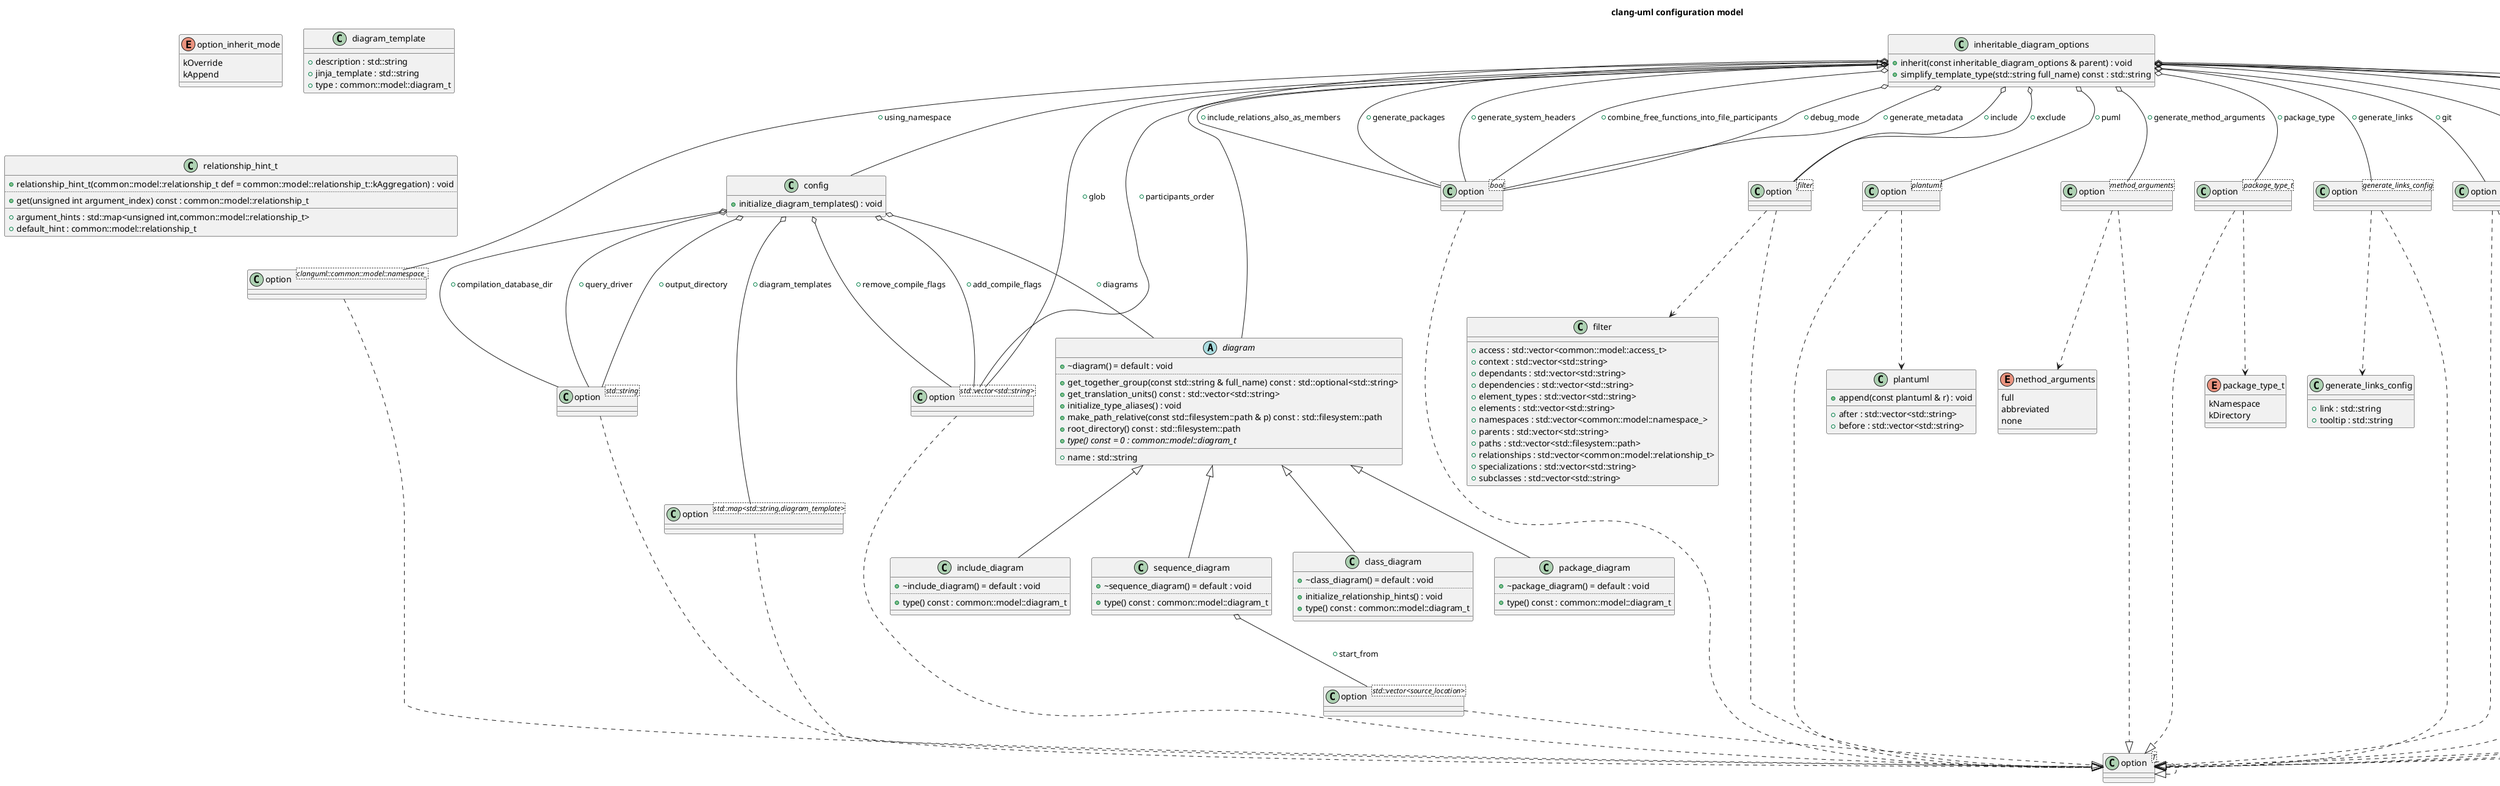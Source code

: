 @startuml
title clang-uml configuration model
enum "option_inherit_mode" as C_0000755213547154134374
enum C_0000755213547154134374 [[https://github.com/bkryza/clang-uml/blob/3d8a0ce428ce6b5e1e0585247ac90a82960dee8e/src/config/option.h#L28{option_inherit_mode}]] {
kOverride
kAppend
}
class "option<T>" as C_0002160531695014348499
class C_0002160531695014348499 [[https://github.com/bkryza/clang-uml/blob/3d8a0ce428ce6b5e1e0585247ac90a82960dee8e/src/config/option.h#L30{option}]] {
__
}
enum "method_arguments" as C_0001116241270033232405
enum C_0001116241270033232405 [[https://github.com/bkryza/clang-uml/blob/3d8a0ce428ce6b5e1e0585247ac90a82960dee8e/src/config/config.h#L38{method_arguments}]] {
full
abbreviated
none
}
enum "package_type_t" as C_0001392430220968309818
enum C_0001392430220968309818 [[https://github.com/bkryza/clang-uml/blob/3d8a0ce428ce6b5e1e0585247ac90a82960dee8e/src/config/config.h#L40{package_type_t}]] {
kNamespace
kDirectory
}
enum "comment_parser_t" as C_0000724655462748479209
enum C_0000724655462748479209 [[https://github.com/bkryza/clang-uml/blob/3d8a0ce428ce6b5e1e0585247ac90a82960dee8e/src/config/config.h#L44{comment_parser_t}]] {
plain
clang
}
class "plantuml" as C_0001569026140992497804
class C_0001569026140992497804 [[https://github.com/bkryza/clang-uml/blob/3d8a0ce428ce6b5e1e0585247ac90a82960dee8e/src/config/config.h#L48{plantuml}]] {
+append(const plantuml & r) : void [[[https://github.com/bkryza/clang-uml/blob/3d8a0ce428ce6b5e1e0585247ac90a82960dee8e/src/config/config.h#L52{append}]]]
__
+after : std::vector<std::string> [[[https://github.com/bkryza/clang-uml/blob/3d8a0ce428ce6b5e1e0585247ac90a82960dee8e/src/config/config.h#L50{after}]]]
+before : std::vector<std::string> [[[https://github.com/bkryza/clang-uml/blob/3d8a0ce428ce6b5e1e0585247ac90a82960dee8e/src/config/config.h#L49{before}]]]
}
class "diagram_template" as C_0000407620374963472570
class C_0000407620374963472570 [[https://github.com/bkryza/clang-uml/blob/3d8a0ce428ce6b5e1e0585247ac90a82960dee8e/src/config/config.h#L55{diagram_template}]] {
__
+description : std::string [[[https://github.com/bkryza/clang-uml/blob/3d8a0ce428ce6b5e1e0585247ac90a82960dee8e/src/config/config.h#L56{description}]]]
+jinja_template : std::string [[[https://github.com/bkryza/clang-uml/blob/3d8a0ce428ce6b5e1e0585247ac90a82960dee8e/src/config/config.h#L58{jinja_template}]]]
+type : common::model::diagram_t [[[https://github.com/bkryza/clang-uml/blob/3d8a0ce428ce6b5e1e0585247ac90a82960dee8e/src/config/config.h#L57{type}]]]
}
class "filter" as C_0000884897205237399417
class C_0000884897205237399417 [[https://github.com/bkryza/clang-uml/blob/3d8a0ce428ce6b5e1e0585247ac90a82960dee8e/src/config/config.h#L61{filter}]] {
__
+access : std::vector<common::model::access_t> [[[https://github.com/bkryza/clang-uml/blob/3d8a0ce428ce6b5e1e0585247ac90a82960dee8e/src/config/config.h#L82{access}]]]
+context : std::vector<std::string> [[[https://github.com/bkryza/clang-uml/blob/3d8a0ce428ce6b5e1e0585247ac90a82960dee8e/src/config/config.h#L94{context}]]]
+dependants : std::vector<std::string> [[[https://github.com/bkryza/clang-uml/blob/3d8a0ce428ce6b5e1e0585247ac90a82960dee8e/src/config/config.h#L90{dependants}]]]
+dependencies : std::vector<std::string> [[[https://github.com/bkryza/clang-uml/blob/3d8a0ce428ce6b5e1e0585247ac90a82960dee8e/src/config/config.h#L92{dependencies}]]]
+element_types : std::vector<std::string> [[[https://github.com/bkryza/clang-uml/blob/3d8a0ce428ce6b5e1e0585247ac90a82960dee8e/src/config/config.h#L70{element_types}]]]
+elements : std::vector<std::string> [[[https://github.com/bkryza/clang-uml/blob/3d8a0ce428ce6b5e1e0585247ac90a82960dee8e/src/config/config.h#L64{elements}]]]
+namespaces : std::vector<common::model::namespace_> [[[https://github.com/bkryza/clang-uml/blob/3d8a0ce428ce6b5e1e0585247ac90a82960dee8e/src/config/config.h#L62{namespaces}]]]
+parents : std::vector<std::string> [[[https://github.com/bkryza/clang-uml/blob/3d8a0ce428ce6b5e1e0585247ac90a82960dee8e/src/config/config.h#L86{parents}]]]
+paths : std::vector<std::filesystem::path> [[[https://github.com/bkryza/clang-uml/blob/3d8a0ce428ce6b5e1e0585247ac90a82960dee8e/src/config/config.h#L96{paths}]]]
+relationships : std::vector<common::model::relationship_t> [[[https://github.com/bkryza/clang-uml/blob/3d8a0ce428ce6b5e1e0585247ac90a82960dee8e/src/config/config.h#L76{relationships}]]]
+specializations : std::vector<std::string> [[[https://github.com/bkryza/clang-uml/blob/3d8a0ce428ce6b5e1e0585247ac90a82960dee8e/src/config/config.h#L88{specializations}]]]
+subclasses : std::vector<std::string> [[[https://github.com/bkryza/clang-uml/blob/3d8a0ce428ce6b5e1e0585247ac90a82960dee8e/src/config/config.h#L84{subclasses}]]]
}
enum "hint_t" as C_0001677628942847786906
enum C_0001677628942847786906 [[https://github.com/bkryza/clang-uml/blob/3d8a0ce428ce6b5e1e0585247ac90a82960dee8e/src/config/config.h#L99{hint_t}]] {
up
down
left
right
together
row
column
}
class "layout_hint" as C_0001494211179470121213
class C_0001494211179470121213 [[https://github.com/bkryza/clang-uml/blob/3d8a0ce428ce6b5e1e0585247ac90a82960dee8e/src/config/config.h#L103{layout_hint}]] {
__
+entity : std::variant<std::string,std::vector<std::string>> [[[https://github.com/bkryza/clang-uml/blob/3d8a0ce428ce6b5e1e0585247ac90a82960dee8e/src/config/config.h#L105{entity}]]]
}
class "generate_links_config" as C_0001094869263205090957
class C_0001094869263205090957 [[https://github.com/bkryza/clang-uml/blob/3d8a0ce428ce6b5e1e0585247ac90a82960dee8e/src/config/config.h#L110{generate_links_config}]] {
__
+link : std::string [[[https://github.com/bkryza/clang-uml/blob/3d8a0ce428ce6b5e1e0585247ac90a82960dee8e/src/config/config.h#L111{link}]]]
+tooltip : std::string [[[https://github.com/bkryza/clang-uml/blob/3d8a0ce428ce6b5e1e0585247ac90a82960dee8e/src/config/config.h#L112{tooltip}]]]
}
class "git_config" as C_0001484526437032837261
class C_0001484526437032837261 [[https://github.com/bkryza/clang-uml/blob/3d8a0ce428ce6b5e1e0585247ac90a82960dee8e/src/config/config.h#L115{git_config}]] {
__
+branch : std::string [[[https://github.com/bkryza/clang-uml/blob/3d8a0ce428ce6b5e1e0585247ac90a82960dee8e/src/config/config.h#L116{branch}]]]
+commit : std::string [[[https://github.com/bkryza/clang-uml/blob/3d8a0ce428ce6b5e1e0585247ac90a82960dee8e/src/config/config.h#L118{commit}]]]
+revision : std::string [[[https://github.com/bkryza/clang-uml/blob/3d8a0ce428ce6b5e1e0585247ac90a82960dee8e/src/config/config.h#L117{revision}]]]
+toplevel : std::string [[[https://github.com/bkryza/clang-uml/blob/3d8a0ce428ce6b5e1e0585247ac90a82960dee8e/src/config/config.h#L119{toplevel}]]]
}
class "relationship_hint_t" as C_0001375735564194363812
class C_0001375735564194363812 [[https://github.com/bkryza/clang-uml/blob/3d8a0ce428ce6b5e1e0585247ac90a82960dee8e/src/config/config.h#L122{relationship_hint_t}]] {
+relationship_hint_t(common::model::relationship_t def = common::model::relationship_t::kAggregation) : void [[[https://github.com/bkryza/clang-uml/blob/3d8a0ce428ce6b5e1e0585247ac90a82960dee8e/src/config/config.h#L126{relationship_hint_t}]]]
..
+get(unsigned int argument_index) const : common::model::relationship_t [[[https://github.com/bkryza/clang-uml/blob/3d8a0ce428ce6b5e1e0585247ac90a82960dee8e/src/config/config.h#L132{get}]]]
__
+argument_hints : std::map<unsigned int,common::model::relationship_t> [[[https://github.com/bkryza/clang-uml/blob/3d8a0ce428ce6b5e1e0585247ac90a82960dee8e/src/config/config.h#L123{argument_hints}]]]
+default_hint : common::model::relationship_t [[[https://github.com/bkryza/clang-uml/blob/3d8a0ce428ce6b5e1e0585247ac90a82960dee8e/src/config/config.h#L124{default_hint}]]]
}
enum "location_t" as C_0000798771352665458563
enum C_0000798771352665458563 [[https://github.com/bkryza/clang-uml/blob/3d8a0ce428ce6b5e1e0585247ac90a82960dee8e/src/config/config.h#L147{location_t}]] {
marker
fileline
function
}
class "source_location" as C_0000716219451489342105
class C_0000716219451489342105 [[https://github.com/bkryza/clang-uml/blob/3d8a0ce428ce6b5e1e0585247ac90a82960dee8e/src/config/config.h#L151{source_location}]] {
__
+location : std::string [[[https://github.com/bkryza/clang-uml/blob/3d8a0ce428ce6b5e1e0585247ac90a82960dee8e/src/config/config.h#L153{location}]]]
}
class "option<std::vector<std::string>>" as C_0000911716653182875977
class C_0000911716653182875977 [[https://github.com/bkryza/clang-uml/blob/3d8a0ce428ce6b5e1e0585247ac90a82960dee8e/src/config/option.h#L30{option}]] {
__
}
class "option<clanguml::common::model::namespace_>" as C_0002305365895822555960
class C_0002305365895822555960 [[https://github.com/bkryza/clang-uml/blob/3d8a0ce428ce6b5e1e0585247ac90a82960dee8e/src/config/option.h#L30{option}]] {
__
}
class "option<bool>" as C_0001611169097156092953
class C_0001611169097156092953 [[https://github.com/bkryza/clang-uml/blob/3d8a0ce428ce6b5e1e0585247ac90a82960dee8e/src/config/option.h#L30{option}]] {
__
}
class "option<filter>" as C_0001934545576373493419
class C_0001934545576373493419 [[https://github.com/bkryza/clang-uml/blob/3d8a0ce428ce6b5e1e0585247ac90a82960dee8e/src/config/option.h#L30{option}]] {
__
}
class "option<plantuml>" as C_0000222485212110751685
class C_0000222485212110751685 [[https://github.com/bkryza/clang-uml/blob/3d8a0ce428ce6b5e1e0585247ac90a82960dee8e/src/config/option.h#L30{option}]] {
__
}
class "option<method_arguments>" as C_0001599402376619123527
class C_0001599402376619123527 [[https://github.com/bkryza/clang-uml/blob/3d8a0ce428ce6b5e1e0585247ac90a82960dee8e/src/config/option.h#L30{option}]] {
__
}
class "option<package_type_t>" as C_0001713876696045637658
class C_0001713876696045637658 [[https://github.com/bkryza/clang-uml/blob/3d8a0ce428ce6b5e1e0585247ac90a82960dee8e/src/config/option.h#L30{option}]] {
__
}
class "option<generate_links_config>" as C_0001765850992006742297
class C_0001765850992006742297 [[https://github.com/bkryza/clang-uml/blob/3d8a0ce428ce6b5e1e0585247ac90a82960dee8e/src/config/option.h#L30{option}]] {
__
}
class "option<git_config>" as C_0000621938207251469493
class C_0000621938207251469493 [[https://github.com/bkryza/clang-uml/blob/3d8a0ce428ce6b5e1e0585247ac90a82960dee8e/src/config/option.h#L30{option}]] {
__
}
class "option<std::map<std::string,std::vector<layout_hint>>>" as C_0001921914760671266450
class C_0001921914760671266450 [[https://github.com/bkryza/clang-uml/blob/3d8a0ce428ce6b5e1e0585247ac90a82960dee8e/src/config/option.h#L30{option}]] {
__
}
class "option<std::filesystem::path>" as C_0000268462991671626594
class C_0000268462991671626594 [[https://github.com/bkryza/clang-uml/blob/3d8a0ce428ce6b5e1e0585247ac90a82960dee8e/src/config/option.h#L30{option}]] {
__
}
class "option<std::map<std::string,relationship_hint_t>>" as C_0001235431375041752063
class C_0001235431375041752063 [[https://github.com/bkryza/clang-uml/blob/3d8a0ce428ce6b5e1e0585247ac90a82960dee8e/src/config/option.h#L30{option}]] {
__
}
class "option<std::map<std::string,std::string>>" as C_0000064295582817972148
class C_0000064295582817972148 [[https://github.com/bkryza/clang-uml/blob/3d8a0ce428ce6b5e1e0585247ac90a82960dee8e/src/config/option.h#L30{option}]] {
__
}
class "option<comment_parser_t>" as C_0001220901603970765477
class C_0001220901603970765477 [[https://github.com/bkryza/clang-uml/blob/3d8a0ce428ce6b5e1e0585247ac90a82960dee8e/src/config/option.h#L30{option}]] {
__
}
class "inheritable_diagram_options" as C_0000120779063265662583
class C_0000120779063265662583 [[https://github.com/bkryza/clang-uml/blob/3d8a0ce428ce6b5e1e0585247ac90a82960dee8e/src/config/config.h#L156{inheritable_diagram_options}]] {
+inherit(const inheritable_diagram_options & parent) : void [[[https://github.com/bkryza/clang-uml/blob/3d8a0ce428ce6b5e1e0585247ac90a82960dee8e/src/config/config.h#L190{inherit}]]]
+simplify_template_type(std::string full_name) const : std::string [[[https://github.com/bkryza/clang-uml/blob/3d8a0ce428ce6b5e1e0585247ac90a82960dee8e/src/config/config.h#L192{simplify_template_type}]]]
__
}
abstract "diagram" as C_0000400244097365422548
abstract C_0000400244097365422548 [[https://github.com/bkryza/clang-uml/blob/3d8a0ce428ce6b5e1e0585247ac90a82960dee8e/src/config/config.h#L195{diagram}]] {
+~diagram() = default : void [[[https://github.com/bkryza/clang-uml/blob/3d8a0ce428ce6b5e1e0585247ac90a82960dee8e/src/config/config.h#L196{~diagram}]]]
..
+get_together_group(const std::string & full_name) const : std::optional<std::string> [[[https://github.com/bkryza/clang-uml/blob/3d8a0ce428ce6b5e1e0585247ac90a82960dee8e/src/config/config.h#L207{get_together_group}]]]
+get_translation_units() const : std::vector<std::string> [[[https://github.com/bkryza/clang-uml/blob/3d8a0ce428ce6b5e1e0585247ac90a82960dee8e/src/config/config.h#L200{get_translation_units}]]]
+initialize_type_aliases() : void [[[https://github.com/bkryza/clang-uml/blob/3d8a0ce428ce6b5e1e0585247ac90a82960dee8e/src/config/config.h#L210{initialize_type_aliases}]]]
+make_path_relative(const std::filesystem::path & p) const : std::filesystem::path [[[https://github.com/bkryza/clang-uml/blob/3d8a0ce428ce6b5e1e0585247ac90a82960dee8e/src/config/config.h#L202{make_path_relative}]]]
+root_directory() const : std::filesystem::path [[[https://github.com/bkryza/clang-uml/blob/3d8a0ce428ce6b5e1e0585247ac90a82960dee8e/src/config/config.h#L205{root_directory}]]]
{abstract} +type() const = 0 : common::model::diagram_t [[[https://github.com/bkryza/clang-uml/blob/3d8a0ce428ce6b5e1e0585247ac90a82960dee8e/src/config/config.h#L198{type}]]]
__
+name : std::string [[[https://github.com/bkryza/clang-uml/blob/3d8a0ce428ce6b5e1e0585247ac90a82960dee8e/src/config/config.h#L212{name}]]]
}
class "class_diagram" as C_0000315821915147252995
class C_0000315821915147252995 [[https://github.com/bkryza/clang-uml/blob/3d8a0ce428ce6b5e1e0585247ac90a82960dee8e/src/config/config.h#L215{class_diagram}]] {
+~class_diagram() = default : void [[[https://github.com/bkryza/clang-uml/blob/3d8a0ce428ce6b5e1e0585247ac90a82960dee8e/src/config/config.h#L216{~class_diagram}]]]
..
+initialize_relationship_hints() : void [[[https://github.com/bkryza/clang-uml/blob/3d8a0ce428ce6b5e1e0585247ac90a82960dee8e/src/config/config.h#L220{initialize_relationship_hints}]]]
+type() const : common::model::diagram_t [[[https://github.com/bkryza/clang-uml/blob/3d8a0ce428ce6b5e1e0585247ac90a82960dee8e/src/config/config.h#L218{type}]]]
__
}
class "option<std::vector<source_location>>" as C_0001101099979631829593
class C_0001101099979631829593 [[https://github.com/bkryza/clang-uml/blob/3d8a0ce428ce6b5e1e0585247ac90a82960dee8e/src/config/option.h#L30{option}]] {
__
}
class "sequence_diagram" as C_0002069553655160139136
class C_0002069553655160139136 [[https://github.com/bkryza/clang-uml/blob/3d8a0ce428ce6b5e1e0585247ac90a82960dee8e/src/config/config.h#L223{sequence_diagram}]] {
+~sequence_diagram() = default : void [[[https://github.com/bkryza/clang-uml/blob/3d8a0ce428ce6b5e1e0585247ac90a82960dee8e/src/config/config.h#L224{~sequence_diagram}]]]
..
+type() const : common::model::diagram_t [[[https://github.com/bkryza/clang-uml/blob/3d8a0ce428ce6b5e1e0585247ac90a82960dee8e/src/config/config.h#L226{type}]]]
__
}
class "package_diagram" as C_0002030177163277970590
class C_0002030177163277970590 [[https://github.com/bkryza/clang-uml/blob/3d8a0ce428ce6b5e1e0585247ac90a82960dee8e/src/config/config.h#L231{package_diagram}]] {
+~package_diagram() = default : void [[[https://github.com/bkryza/clang-uml/blob/3d8a0ce428ce6b5e1e0585247ac90a82960dee8e/src/config/config.h#L232{~package_diagram}]]]
..
+type() const : common::model::diagram_t [[[https://github.com/bkryza/clang-uml/blob/3d8a0ce428ce6b5e1e0585247ac90a82960dee8e/src/config/config.h#L234{type}]]]
__
}
class "include_diagram" as C_0000509333813868966475
class C_0000509333813868966475 [[https://github.com/bkryza/clang-uml/blob/3d8a0ce428ce6b5e1e0585247ac90a82960dee8e/src/config/config.h#L237{include_diagram}]] {
+~include_diagram() = default : void [[[https://github.com/bkryza/clang-uml/blob/3d8a0ce428ce6b5e1e0585247ac90a82960dee8e/src/config/config.h#L238{~include_diagram}]]]
..
+type() const : common::model::diagram_t [[[https://github.com/bkryza/clang-uml/blob/3d8a0ce428ce6b5e1e0585247ac90a82960dee8e/src/config/config.h#L240{type}]]]
__
}
class "option<std::string>" as C_0000642633971187128378
class C_0000642633971187128378 [[https://github.com/bkryza/clang-uml/blob/3d8a0ce428ce6b5e1e0585247ac90a82960dee8e/src/config/option.h#L30{option}]] {
__
}
class "option<std::map<std::string,diagram_template>>" as C_0001842007538830601285
class C_0001842007538830601285 [[https://github.com/bkryza/clang-uml/blob/3d8a0ce428ce6b5e1e0585247ac90a82960dee8e/src/config/option.h#L30{option}]] {
__
}
class "config" as C_0000893743909513410599
class C_0000893743909513410599 [[https://github.com/bkryza/clang-uml/blob/3d8a0ce428ce6b5e1e0585247ac90a82960dee8e/src/config/config.h#L243{config}]] {
+initialize_diagram_templates() : void [[[https://github.com/bkryza/clang-uml/blob/3d8a0ce428ce6b5e1e0585247ac90a82960dee8e/src/config/config.h#L259{initialize_diagram_templates}]]]
__
}
C_0002160531695014348499 ..|> C_0002160531695014348499
C_0001494211179470121213 o-- C_0001677628942847786906 : +hint
C_0000716219451489342105 o-- C_0000798771352665458563 : +location_type
C_0000911716653182875977 ..|> C_0002160531695014348499
C_0002305365895822555960 ..|> C_0002160531695014348499
C_0001611169097156092953 ..|> C_0002160531695014348499
C_0001934545576373493419 ..> C_0000884897205237399417
C_0001934545576373493419 ..|> C_0002160531695014348499
C_0000222485212110751685 ..> C_0001569026140992497804
C_0000222485212110751685 ..|> C_0002160531695014348499
C_0001599402376619123527 ..> C_0001116241270033232405
C_0001599402376619123527 ..|> C_0002160531695014348499
C_0001713876696045637658 ..> C_0001392430220968309818
C_0001713876696045637658 ..|> C_0002160531695014348499
C_0001765850992006742297 ..> C_0001094869263205090957
C_0001765850992006742297 ..|> C_0002160531695014348499
C_0000621938207251469493 ..> C_0001484526437032837261
C_0000621938207251469493 ..|> C_0002160531695014348499
C_0001921914760671266450 ..|> C_0002160531695014348499
C_0000268462991671626594 ..|> C_0002160531695014348499
C_0001235431375041752063 ..|> C_0002160531695014348499
C_0000064295582817972148 ..|> C_0002160531695014348499
C_0001220901603970765477 ..> C_0000724655462748479209
C_0001220901603970765477 ..|> C_0002160531695014348499
C_0000120779063265662583 o-- C_0000911716653182875977 : +glob
C_0000120779063265662583 o-- C_0002305365895822555960 : +using_namespace
C_0000120779063265662583 o-- C_0001611169097156092953 : +include_relations_also_as_members
C_0000120779063265662583 o-- C_0001934545576373493419 : +include
C_0000120779063265662583 o-- C_0001934545576373493419 : +exclude
C_0000120779063265662583 o-- C_0000222485212110751685 : +puml
C_0000120779063265662583 o-- C_0001599402376619123527 : +generate_method_arguments
C_0000120779063265662583 o-- C_0001611169097156092953 : +generate_packages
C_0000120779063265662583 o-- C_0001713876696045637658 : +package_type
C_0000120779063265662583 o-- C_0001765850992006742297 : +generate_links
C_0000120779063265662583 o-- C_0000621938207251469493 : +git
C_0000120779063265662583 o-- C_0001921914760671266450 : +layout
C_0000120779063265662583 o-- C_0000268462991671626594 : +base_directory
C_0000120779063265662583 o-- C_0000268462991671626594 : +relative_to
C_0000120779063265662583 o-- C_0001611169097156092953 : +generate_system_headers
C_0000120779063265662583 o-- C_0001235431375041752063 : +relationship_hints
C_0000120779063265662583 o-- C_0000064295582817972148 : +type_aliases
C_0000120779063265662583 o-- C_0001220901603970765477 : +comment_parser
C_0000120779063265662583 o-- C_0001611169097156092953 : +combine_free_functions_into_file_participants
C_0000120779063265662583 o-- C_0000911716653182875977 : +participants_order
C_0000120779063265662583 o-- C_0001611169097156092953 : +debug_mode
C_0000120779063265662583 o-- C_0001611169097156092953 : +generate_metadata
C_0000120779063265662583 <|-- C_0000400244097365422548
C_0000400244097365422548 <|-- C_0000315821915147252995
C_0001101099979631829593 ..|> C_0002160531695014348499
C_0002069553655160139136 o-- C_0001101099979631829593 : +start_from
C_0000400244097365422548 <|-- C_0002069553655160139136
C_0000400244097365422548 <|-- C_0002030177163277970590
C_0000400244097365422548 <|-- C_0000509333813868966475
C_0000642633971187128378 ..|> C_0002160531695014348499
C_0001842007538830601285 ..|> C_0002160531695014348499
C_0000893743909513410599 o-- C_0000642633971187128378 : +compilation_database_dir
C_0000893743909513410599 o-- C_0000911716653182875977 : +add_compile_flags
C_0000893743909513410599 o-- C_0000911716653182875977 : +remove_compile_flags
C_0000893743909513410599 o-- C_0000642633971187128378 : +query_driver
C_0000893743909513410599 o-- C_0000642633971187128378 : +output_directory
C_0000893743909513410599 o-- C_0001842007538830601285 : +diagram_templates
C_0000893743909513410599 o-- C_0000400244097365422548 : +diagrams
C_0000120779063265662583 <|-- C_0000893743909513410599

'Generated with clang-uml, version 0.3.7-36-g13ea67c
'LLVM version Ubuntu clang version 15.0.6
@enduml
